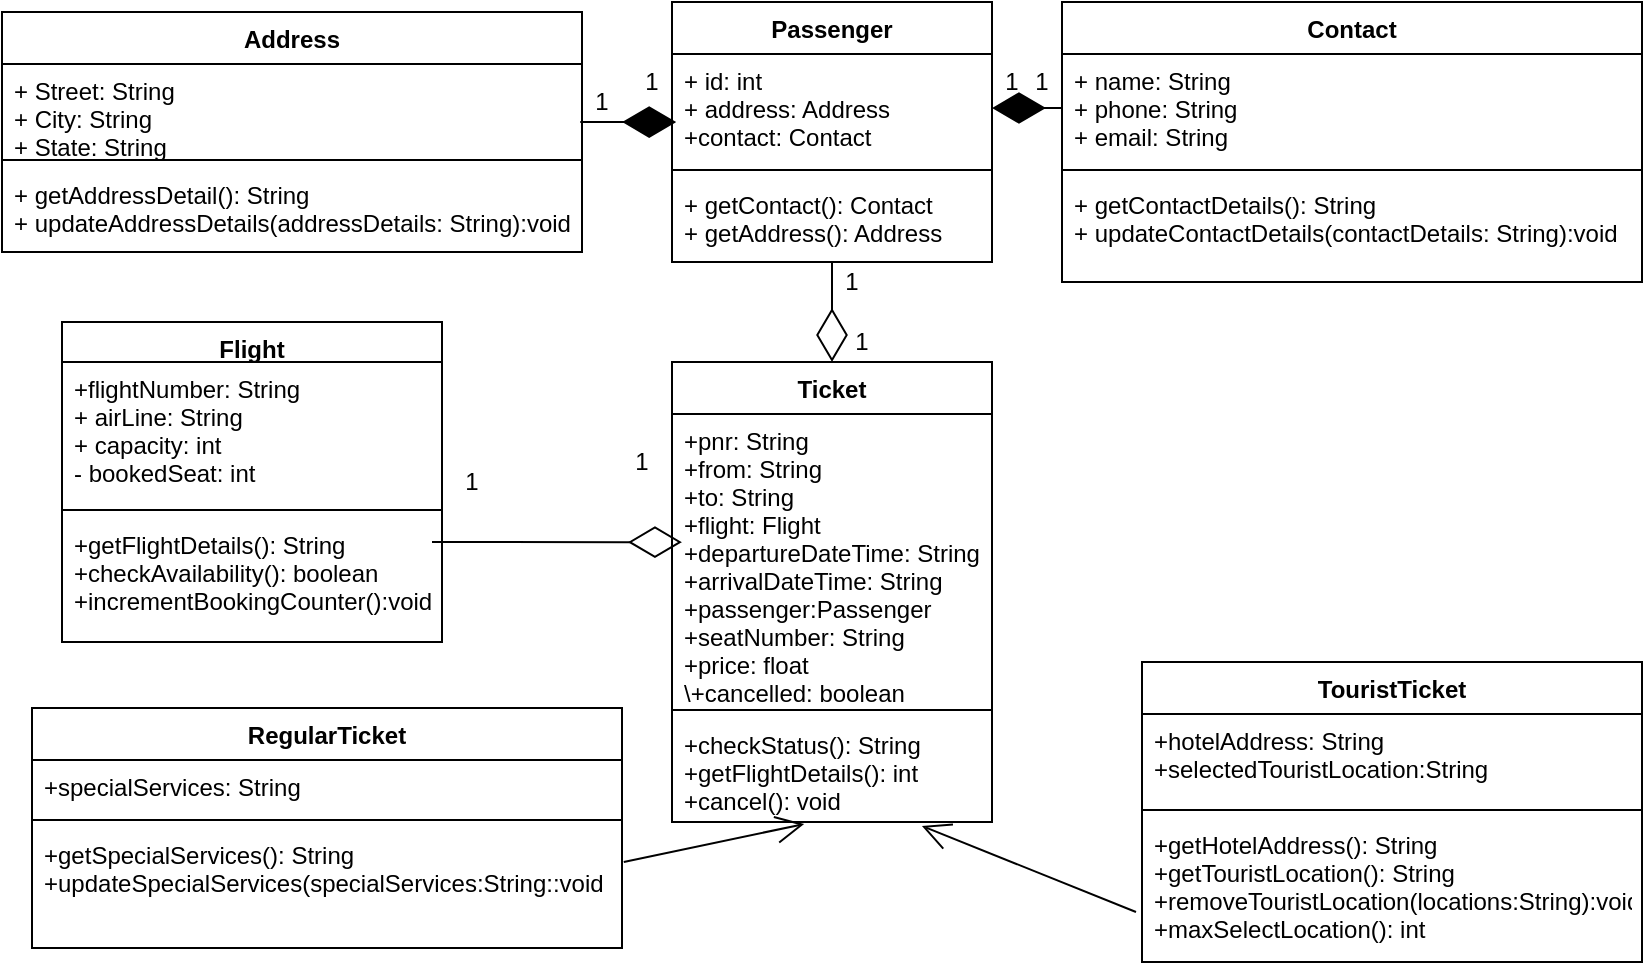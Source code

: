 <mxfile version="15.1.0" type="device"><diagram id="Mcnhf1qU9fVHWahrBcE1" name="Page-1"><mxGraphModel dx="868" dy="450" grid="1" gridSize="10" guides="1" tooltips="1" connect="1" arrows="1" fold="1" page="1" pageScale="1" pageWidth="850" pageHeight="1100" math="0" shadow="0"><root><mxCell id="0"/><mxCell id="1" parent="0"/><mxCell id="grXrj7vJstoLqG9v2m2o-1" value="Address" style="swimlane;fontStyle=1;align=center;verticalAlign=top;childLayout=stackLayout;horizontal=1;startSize=26;horizontalStack=0;resizeParent=1;resizeParentMax=0;resizeLast=0;collapsible=1;marginBottom=0;" vertex="1" parent="1"><mxGeometry x="10" y="5" width="290" height="120" as="geometry"/></mxCell><mxCell id="grXrj7vJstoLqG9v2m2o-2" value="+ Street: String&#10;+ City: String&#10;+ State: String" style="text;strokeColor=none;fillColor=none;align=left;verticalAlign=top;spacingLeft=4;spacingRight=4;overflow=hidden;rotatable=0;points=[[0,0.5],[1,0.5]];portConstraint=eastwest;" vertex="1" parent="grXrj7vJstoLqG9v2m2o-1"><mxGeometry y="26" width="290" height="44" as="geometry"/></mxCell><mxCell id="grXrj7vJstoLqG9v2m2o-3" value="" style="line;strokeWidth=1;fillColor=none;align=left;verticalAlign=middle;spacingTop=-1;spacingLeft=3;spacingRight=3;rotatable=0;labelPosition=right;points=[];portConstraint=eastwest;" vertex="1" parent="grXrj7vJstoLqG9v2m2o-1"><mxGeometry y="70" width="290" height="8" as="geometry"/></mxCell><mxCell id="grXrj7vJstoLqG9v2m2o-4" value="+ getAddressDetail(): String&#10;+ updateAddressDetails(addressDetails: String):void" style="text;strokeColor=none;fillColor=none;align=left;verticalAlign=top;spacingLeft=4;spacingRight=4;overflow=hidden;rotatable=0;points=[[0,0.5],[1,0.5]];portConstraint=eastwest;" vertex="1" parent="grXrj7vJstoLqG9v2m2o-1"><mxGeometry y="78" width="290" height="42" as="geometry"/></mxCell><mxCell id="grXrj7vJstoLqG9v2m2o-5" value="Passenger" style="swimlane;fontStyle=1;align=center;verticalAlign=top;childLayout=stackLayout;horizontal=1;startSize=26;horizontalStack=0;resizeParent=1;resizeParentMax=0;resizeLast=0;collapsible=1;marginBottom=0;" vertex="1" parent="1"><mxGeometry x="345" width="160" height="130" as="geometry"/></mxCell><mxCell id="grXrj7vJstoLqG9v2m2o-6" value="+ id: int&#10;+ address: Address&#10;+contact: Contact" style="text;strokeColor=none;fillColor=none;align=left;verticalAlign=top;spacingLeft=4;spacingRight=4;overflow=hidden;rotatable=0;points=[[0,0.5],[1,0.5]];portConstraint=eastwest;" vertex="1" parent="grXrj7vJstoLqG9v2m2o-5"><mxGeometry y="26" width="160" height="54" as="geometry"/></mxCell><mxCell id="grXrj7vJstoLqG9v2m2o-7" value="" style="line;strokeWidth=1;fillColor=none;align=left;verticalAlign=middle;spacingTop=-1;spacingLeft=3;spacingRight=3;rotatable=0;labelPosition=right;points=[];portConstraint=eastwest;" vertex="1" parent="grXrj7vJstoLqG9v2m2o-5"><mxGeometry y="80" width="160" height="8" as="geometry"/></mxCell><mxCell id="grXrj7vJstoLqG9v2m2o-8" value="+ getContact(): Contact&#10;+ getAddress(): Address" style="text;strokeColor=none;fillColor=none;align=left;verticalAlign=top;spacingLeft=4;spacingRight=4;overflow=hidden;rotatable=0;points=[[0,0.5],[1,0.5]];portConstraint=eastwest;" vertex="1" parent="grXrj7vJstoLqG9v2m2o-5"><mxGeometry y="88" width="160" height="42" as="geometry"/></mxCell><mxCell id="grXrj7vJstoLqG9v2m2o-9" value="Contact" style="swimlane;fontStyle=1;align=center;verticalAlign=top;childLayout=stackLayout;horizontal=1;startSize=26;horizontalStack=0;resizeParent=1;resizeParentMax=0;resizeLast=0;collapsible=1;marginBottom=0;" vertex="1" parent="1"><mxGeometry x="540" width="290" height="140" as="geometry"/></mxCell><mxCell id="grXrj7vJstoLqG9v2m2o-10" value="+ name: String&#10;+ phone: String&#10;+ email: String" style="text;strokeColor=none;fillColor=none;align=left;verticalAlign=top;spacingLeft=4;spacingRight=4;overflow=hidden;rotatable=0;points=[[0,0.5],[1,0.5]];portConstraint=eastwest;" vertex="1" parent="grXrj7vJstoLqG9v2m2o-9"><mxGeometry y="26" width="290" height="54" as="geometry"/></mxCell><mxCell id="grXrj7vJstoLqG9v2m2o-11" value="" style="line;strokeWidth=1;fillColor=none;align=left;verticalAlign=middle;spacingTop=-1;spacingLeft=3;spacingRight=3;rotatable=0;labelPosition=right;points=[];portConstraint=eastwest;" vertex="1" parent="grXrj7vJstoLqG9v2m2o-9"><mxGeometry y="80" width="290" height="8" as="geometry"/></mxCell><mxCell id="grXrj7vJstoLqG9v2m2o-12" value="+ getContactDetails(): String&#10;+ updateContactDetails(contactDetails: String):void" style="text;strokeColor=none;fillColor=none;align=left;verticalAlign=top;spacingLeft=4;spacingRight=4;overflow=hidden;rotatable=0;points=[[0,0.5],[1,0.5]];portConstraint=eastwest;" vertex="1" parent="grXrj7vJstoLqG9v2m2o-9"><mxGeometry y="88" width="290" height="52" as="geometry"/></mxCell><mxCell id="grXrj7vJstoLqG9v2m2o-13" value="Flight" style="swimlane;fontStyle=1;align=center;verticalAlign=top;childLayout=stackLayout;horizontal=1;startSize=20;horizontalStack=0;resizeParent=1;resizeParentMax=0;resizeLast=0;collapsible=1;marginBottom=0;" vertex="1" parent="1"><mxGeometry x="40" y="160" width="190" height="160" as="geometry"/></mxCell><mxCell id="grXrj7vJstoLqG9v2m2o-14" value="+flightNumber: String&#10;+ airLine: String&#10;+ capacity: int&#10;- bookedSeat: int" style="text;strokeColor=none;fillColor=none;align=left;verticalAlign=top;spacingLeft=4;spacingRight=4;overflow=hidden;rotatable=0;points=[[0,0.5],[1,0.5]];portConstraint=eastwest;" vertex="1" parent="grXrj7vJstoLqG9v2m2o-13"><mxGeometry y="20" width="190" height="70" as="geometry"/></mxCell><mxCell id="grXrj7vJstoLqG9v2m2o-15" value="" style="line;strokeWidth=1;fillColor=none;align=left;verticalAlign=middle;spacingTop=-1;spacingLeft=3;spacingRight=3;rotatable=0;labelPosition=right;points=[];portConstraint=eastwest;" vertex="1" parent="grXrj7vJstoLqG9v2m2o-13"><mxGeometry y="90" width="190" height="8" as="geometry"/></mxCell><mxCell id="grXrj7vJstoLqG9v2m2o-16" value="+getFlightDetails(): String&#10;+checkAvailability(): boolean&#10;+incrementBookingCounter():void" style="text;strokeColor=none;fillColor=none;align=left;verticalAlign=top;spacingLeft=4;spacingRight=4;overflow=hidden;rotatable=0;points=[[0,0.5],[1,0.5]];portConstraint=eastwest;" vertex="1" parent="grXrj7vJstoLqG9v2m2o-13"><mxGeometry y="98" width="190" height="62" as="geometry"/></mxCell><mxCell id="grXrj7vJstoLqG9v2m2o-17" value="Ticket" style="swimlane;fontStyle=1;align=center;verticalAlign=top;childLayout=stackLayout;horizontal=1;startSize=26;horizontalStack=0;resizeParent=1;resizeParentMax=0;resizeLast=0;collapsible=1;marginBottom=0;" vertex="1" parent="1"><mxGeometry x="345" y="180" width="160" height="230" as="geometry"/></mxCell><mxCell id="grXrj7vJstoLqG9v2m2o-18" value="+pnr: String&#10;+from: String&#10;+to: String&#10;+flight: Flight&#10;+departureDateTime: String&#10;+arrivalDateTime: String&#10;+passenger:Passenger&#10;+seatNumber: String&#10;+price: float&#10;\+cancelled: boolean" style="text;strokeColor=none;fillColor=none;align=left;verticalAlign=top;spacingLeft=4;spacingRight=4;overflow=hidden;rotatable=0;points=[[0,0.5],[1,0.5]];portConstraint=eastwest;" vertex="1" parent="grXrj7vJstoLqG9v2m2o-17"><mxGeometry y="26" width="160" height="144" as="geometry"/></mxCell><mxCell id="grXrj7vJstoLqG9v2m2o-19" value="" style="line;strokeWidth=1;fillColor=none;align=left;verticalAlign=middle;spacingTop=-1;spacingLeft=3;spacingRight=3;rotatable=0;labelPosition=right;points=[];portConstraint=eastwest;" vertex="1" parent="grXrj7vJstoLqG9v2m2o-17"><mxGeometry y="170" width="160" height="8" as="geometry"/></mxCell><mxCell id="grXrj7vJstoLqG9v2m2o-20" value="+checkStatus(): String&#10;+getFlightDetails(): int&#10;+cancel(): void" style="text;strokeColor=none;fillColor=none;align=left;verticalAlign=top;spacingLeft=4;spacingRight=4;overflow=hidden;rotatable=0;points=[[0,0.5],[1,0.5]];portConstraint=eastwest;" vertex="1" parent="grXrj7vJstoLqG9v2m2o-17"><mxGeometry y="178" width="160" height="52" as="geometry"/></mxCell><mxCell id="grXrj7vJstoLqG9v2m2o-21" value="RegularTicket" style="swimlane;fontStyle=1;align=center;verticalAlign=top;childLayout=stackLayout;horizontal=1;startSize=26;horizontalStack=0;resizeParent=1;resizeParentMax=0;resizeLast=0;collapsible=1;marginBottom=0;" vertex="1" parent="1"><mxGeometry x="25" y="353" width="295" height="120" as="geometry"/></mxCell><mxCell id="grXrj7vJstoLqG9v2m2o-22" value="+specialServices: String" style="text;strokeColor=none;fillColor=none;align=left;verticalAlign=top;spacingLeft=4;spacingRight=4;overflow=hidden;rotatable=0;points=[[0,0.5],[1,0.5]];portConstraint=eastwest;" vertex="1" parent="grXrj7vJstoLqG9v2m2o-21"><mxGeometry y="26" width="295" height="26" as="geometry"/></mxCell><mxCell id="grXrj7vJstoLqG9v2m2o-23" value="" style="line;strokeWidth=1;fillColor=none;align=left;verticalAlign=middle;spacingTop=-1;spacingLeft=3;spacingRight=3;rotatable=0;labelPosition=right;points=[];portConstraint=eastwest;" vertex="1" parent="grXrj7vJstoLqG9v2m2o-21"><mxGeometry y="52" width="295" height="8" as="geometry"/></mxCell><mxCell id="grXrj7vJstoLqG9v2m2o-24" value="+getSpecialServices(): String&#10;+updateSpecialServices(specialServices:String::void" style="text;strokeColor=none;fillColor=none;align=left;verticalAlign=top;spacingLeft=4;spacingRight=4;overflow=hidden;rotatable=0;points=[[0,0.5],[1,0.5]];portConstraint=eastwest;" vertex="1" parent="grXrj7vJstoLqG9v2m2o-21"><mxGeometry y="60" width="295" height="60" as="geometry"/></mxCell><mxCell id="grXrj7vJstoLqG9v2m2o-25" value="TouristTicket" style="swimlane;fontStyle=1;align=center;verticalAlign=top;childLayout=stackLayout;horizontal=1;startSize=26;horizontalStack=0;resizeParent=1;resizeParentMax=0;resizeLast=0;collapsible=1;marginBottom=0;" vertex="1" parent="1"><mxGeometry x="580" y="330" width="250" height="150" as="geometry"/></mxCell><mxCell id="grXrj7vJstoLqG9v2m2o-26" value="+hotelAddress: String&#10;+selectedTouristLocation:String" style="text;strokeColor=none;fillColor=none;align=left;verticalAlign=top;spacingLeft=4;spacingRight=4;overflow=hidden;rotatable=0;points=[[0,0.5],[1,0.5]];portConstraint=eastwest;" vertex="1" parent="grXrj7vJstoLqG9v2m2o-25"><mxGeometry y="26" width="250" height="44" as="geometry"/></mxCell><mxCell id="grXrj7vJstoLqG9v2m2o-27" value="" style="line;strokeWidth=1;fillColor=none;align=left;verticalAlign=middle;spacingTop=-1;spacingLeft=3;spacingRight=3;rotatable=0;labelPosition=right;points=[];portConstraint=eastwest;" vertex="1" parent="grXrj7vJstoLqG9v2m2o-25"><mxGeometry y="70" width="250" height="8" as="geometry"/></mxCell><mxCell id="grXrj7vJstoLqG9v2m2o-28" value="+getHotelAddress(): String&#10;+getTouristLocation(): String&#10;+removeTouristLocation(locations:String):void&#10;+maxSelectLocation(): int" style="text;strokeColor=none;fillColor=none;align=left;verticalAlign=top;spacingLeft=4;spacingRight=4;overflow=hidden;rotatable=0;points=[[0,0.5],[1,0.5]];portConstraint=eastwest;" vertex="1" parent="grXrj7vJstoLqG9v2m2o-25"><mxGeometry y="78" width="250" height="72" as="geometry"/></mxCell><mxCell id="grXrj7vJstoLqG9v2m2o-29" value="" style="endArrow=diamondThin;endFill=1;endSize=24;html=1;exitX=0.997;exitY=0.659;exitDx=0;exitDy=0;exitPerimeter=0;entryX=0.013;entryY=0.63;entryDx=0;entryDy=0;entryPerimeter=0;" edge="1" parent="1" source="grXrj7vJstoLqG9v2m2o-2" target="grXrj7vJstoLqG9v2m2o-6"><mxGeometry width="160" relative="1" as="geometry"><mxPoint x="340" y="240" as="sourcePoint"/><mxPoint x="320" y="140" as="targetPoint"/></mxGeometry></mxCell><mxCell id="grXrj7vJstoLqG9v2m2o-30" value="" style="endArrow=diamondThin;endFill=1;endSize=24;html=1;exitX=0;exitY=0.5;exitDx=0;exitDy=0;" edge="1" parent="1" source="grXrj7vJstoLqG9v2m2o-10" target="grXrj7vJstoLqG9v2m2o-6"><mxGeometry width="160" relative="1" as="geometry"><mxPoint x="340" y="240" as="sourcePoint"/><mxPoint x="500" y="240" as="targetPoint"/></mxGeometry></mxCell><mxCell id="grXrj7vJstoLqG9v2m2o-31" value="" style="endArrow=diamondThin;endFill=0;endSize=24;html=1;entryX=0.031;entryY=0.445;entryDx=0;entryDy=0;entryPerimeter=0;" edge="1" parent="1" target="grXrj7vJstoLqG9v2m2o-18"><mxGeometry width="160" relative="1" as="geometry"><mxPoint x="225" y="270" as="sourcePoint"/><mxPoint x="500" y="240" as="targetPoint"/></mxGeometry></mxCell><mxCell id="grXrj7vJstoLqG9v2m2o-32" value="" style="endArrow=open;endFill=1;endSize=12;html=1;exitX=1.003;exitY=0.283;exitDx=0;exitDy=0;exitPerimeter=0;entryX=0.413;entryY=1.019;entryDx=0;entryDy=0;entryPerimeter=0;" edge="1" parent="1" source="grXrj7vJstoLqG9v2m2o-24" target="grXrj7vJstoLqG9v2m2o-20"><mxGeometry width="160" relative="1" as="geometry"><mxPoint x="340" y="240" as="sourcePoint"/><mxPoint x="410" y="420" as="targetPoint"/></mxGeometry></mxCell><mxCell id="grXrj7vJstoLqG9v2m2o-33" value="" style="endArrow=open;endFill=1;endSize=12;html=1;exitX=-0.012;exitY=0.653;exitDx=0;exitDy=0;exitPerimeter=0;entryX=0.781;entryY=1.038;entryDx=0;entryDy=0;entryPerimeter=0;" edge="1" parent="1" source="grXrj7vJstoLqG9v2m2o-28" target="grXrj7vJstoLqG9v2m2o-20"><mxGeometry width="160" relative="1" as="geometry"><mxPoint x="340" y="240" as="sourcePoint"/><mxPoint x="500" y="240" as="targetPoint"/></mxGeometry></mxCell><mxCell id="grXrj7vJstoLqG9v2m2o-34" value="1" style="text;html=1;strokeColor=none;fillColor=none;align=center;verticalAlign=middle;whiteSpace=wrap;rounded=0;" vertex="1" parent="1"><mxGeometry x="300" y="40" width="20" height="20" as="geometry"/></mxCell><mxCell id="grXrj7vJstoLqG9v2m2o-35" value="1" style="text;html=1;strokeColor=none;fillColor=none;align=center;verticalAlign=middle;whiteSpace=wrap;rounded=0;" vertex="1" parent="1"><mxGeometry x="330" y="30" width="10" height="20" as="geometry"/></mxCell><mxCell id="grXrj7vJstoLqG9v2m2o-36" value="1" style="text;html=1;strokeColor=none;fillColor=none;align=center;verticalAlign=middle;whiteSpace=wrap;rounded=0;" vertex="1" parent="1"><mxGeometry x="505" y="30" width="20" height="20" as="geometry"/></mxCell><mxCell id="grXrj7vJstoLqG9v2m2o-37" value="1" style="text;html=1;strokeColor=none;fillColor=none;align=center;verticalAlign=middle;whiteSpace=wrap;rounded=0;" vertex="1" parent="1"><mxGeometry x="520" y="30" width="20" height="20" as="geometry"/></mxCell><mxCell id="grXrj7vJstoLqG9v2m2o-38" value="1" style="text;html=1;strokeColor=none;fillColor=none;align=center;verticalAlign=middle;whiteSpace=wrap;rounded=0;" vertex="1" parent="1"><mxGeometry x="240" y="230" width="10" height="20" as="geometry"/></mxCell><mxCell id="grXrj7vJstoLqG9v2m2o-39" value="1" style="text;html=1;strokeColor=none;fillColor=none;align=center;verticalAlign=middle;whiteSpace=wrap;rounded=0;" vertex="1" parent="1"><mxGeometry x="320" y="220" width="20" height="20" as="geometry"/></mxCell><mxCell id="grXrj7vJstoLqG9v2m2o-40" value="" style="endArrow=diamondThin;endFill=0;endSize=24;html=1;" edge="1" parent="1" source="grXrj7vJstoLqG9v2m2o-8" target="grXrj7vJstoLqG9v2m2o-17"><mxGeometry width="160" relative="1" as="geometry"><mxPoint x="340" y="140" as="sourcePoint"/><mxPoint x="500" y="140" as="targetPoint"/></mxGeometry></mxCell><mxCell id="grXrj7vJstoLqG9v2m2o-43" value="1" style="text;html=1;strokeColor=none;fillColor=none;align=center;verticalAlign=middle;whiteSpace=wrap;rounded=0;" vertex="1" parent="1"><mxGeometry x="425" y="130" width="20" height="20" as="geometry"/></mxCell><mxCell id="grXrj7vJstoLqG9v2m2o-44" value="1" style="text;html=1;strokeColor=none;fillColor=none;align=center;verticalAlign=middle;whiteSpace=wrap;rounded=0;" vertex="1" parent="1"><mxGeometry x="430" y="160" width="20" height="20" as="geometry"/></mxCell></root></mxGraphModel></diagram></mxfile>